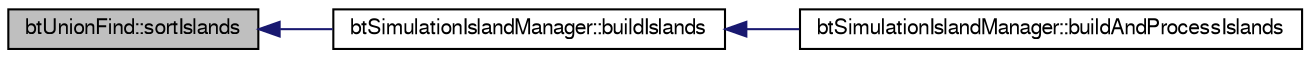 digraph G
{
  bgcolor="transparent";
  edge [fontname="FreeSans",fontsize=10,labelfontname="FreeSans",labelfontsize=10];
  node [fontname="FreeSans",fontsize=10,shape=record];
  rankdir=LR;
  Node1 [label="btUnionFind::sortIslands",height=0.2,width=0.4,color="black", fillcolor="grey75", style="filled" fontcolor="black"];
  Node1 -> Node2 [dir=back,color="midnightblue",fontsize=10,style="solid"];
  Node2 [label="btSimulationIslandManager::buildIslands",height=0.2,width=0.4,color="black",URL="$classbt_simulation_island_manager.html#ea0b5869eca2d034ac9c643e149a5e01"];
  Node2 -> Node3 [dir=back,color="midnightblue",fontsize=10,style="solid"];
  Node3 [label="btSimulationIslandManager::buildAndProcessIslands",height=0.2,width=0.4,color="black",URL="$classbt_simulation_island_manager.html#b0f52dc46bc01c6754f4cb32ba26c99a"];
}
